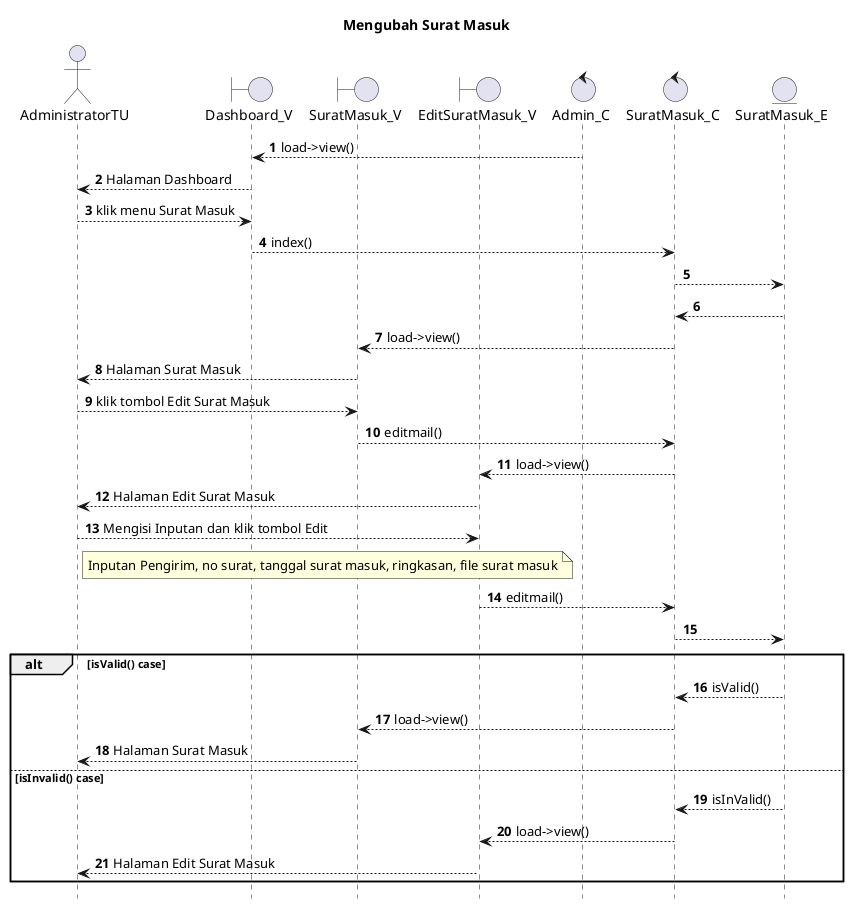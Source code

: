 @startuml

autonumber
hide footbox
title Mengubah Surat Masuk

Actor AdministratorTU
boundary Dashboard_V
boundary SuratMasuk_V
boundary EditSuratMasuk_V
control Admin_C
control SuratMasuk_C
Entity SuratMasuk_E

Admin_C --> Dashboard_V: load->view()
Dashboard_V --> AdministratorTU: Halaman Dashboard
AdministratorTU --> Dashboard_V: klik menu Surat Masuk
Dashboard_V --> SuratMasuk_C: index()
SuratMasuk_C --> SuratMasuk_E:
    
    SuratMasuk_E --> SuratMasuk_C:
    SuratMasuk_C --> SuratMasuk_V: load->view()
    SuratMasuk_V --> AdministratorTU: Halaman Surat Masuk

AdministratorTU --> SuratMasuk_V: klik tombol Edit Surat Masuk
SuratMasuk_V --> SuratMasuk_C: editmail()
SuratMasuk_C --> EditSuratMasuk_V: load->view()
EditSuratMasuk_V --> AdministratorTU: Halaman Edit Surat Masuk

AdministratorTU --> EditSuratMasuk_V: Mengisi Inputan dan klik tombol Edit
    note right of AdministratorTU
       Inputan Pengirim, no surat, tanggal surat masuk, ringkasan, file surat masuk
            end note
EditSuratMasuk_V --> SuratMasuk_C: editmail()
SuratMasuk_C --> SuratMasuk_E:

alt isValid() case
    
    SuratMasuk_E --> SuratMasuk_C: isValid()
    SuratMasuk_C --> SuratMasuk_V: load->view()
    SuratMasuk_V --> AdministratorTU: Halaman Surat Masuk

else isInvalid() case
    
    SuratMasuk_E --> SuratMasuk_C: isInValid()
    SuratMasuk_C --> EditSuratMasuk_V: load->view()
    EditSuratMasuk_V --> AdministratorTU: Halaman Edit Surat Masuk

end
@enduml